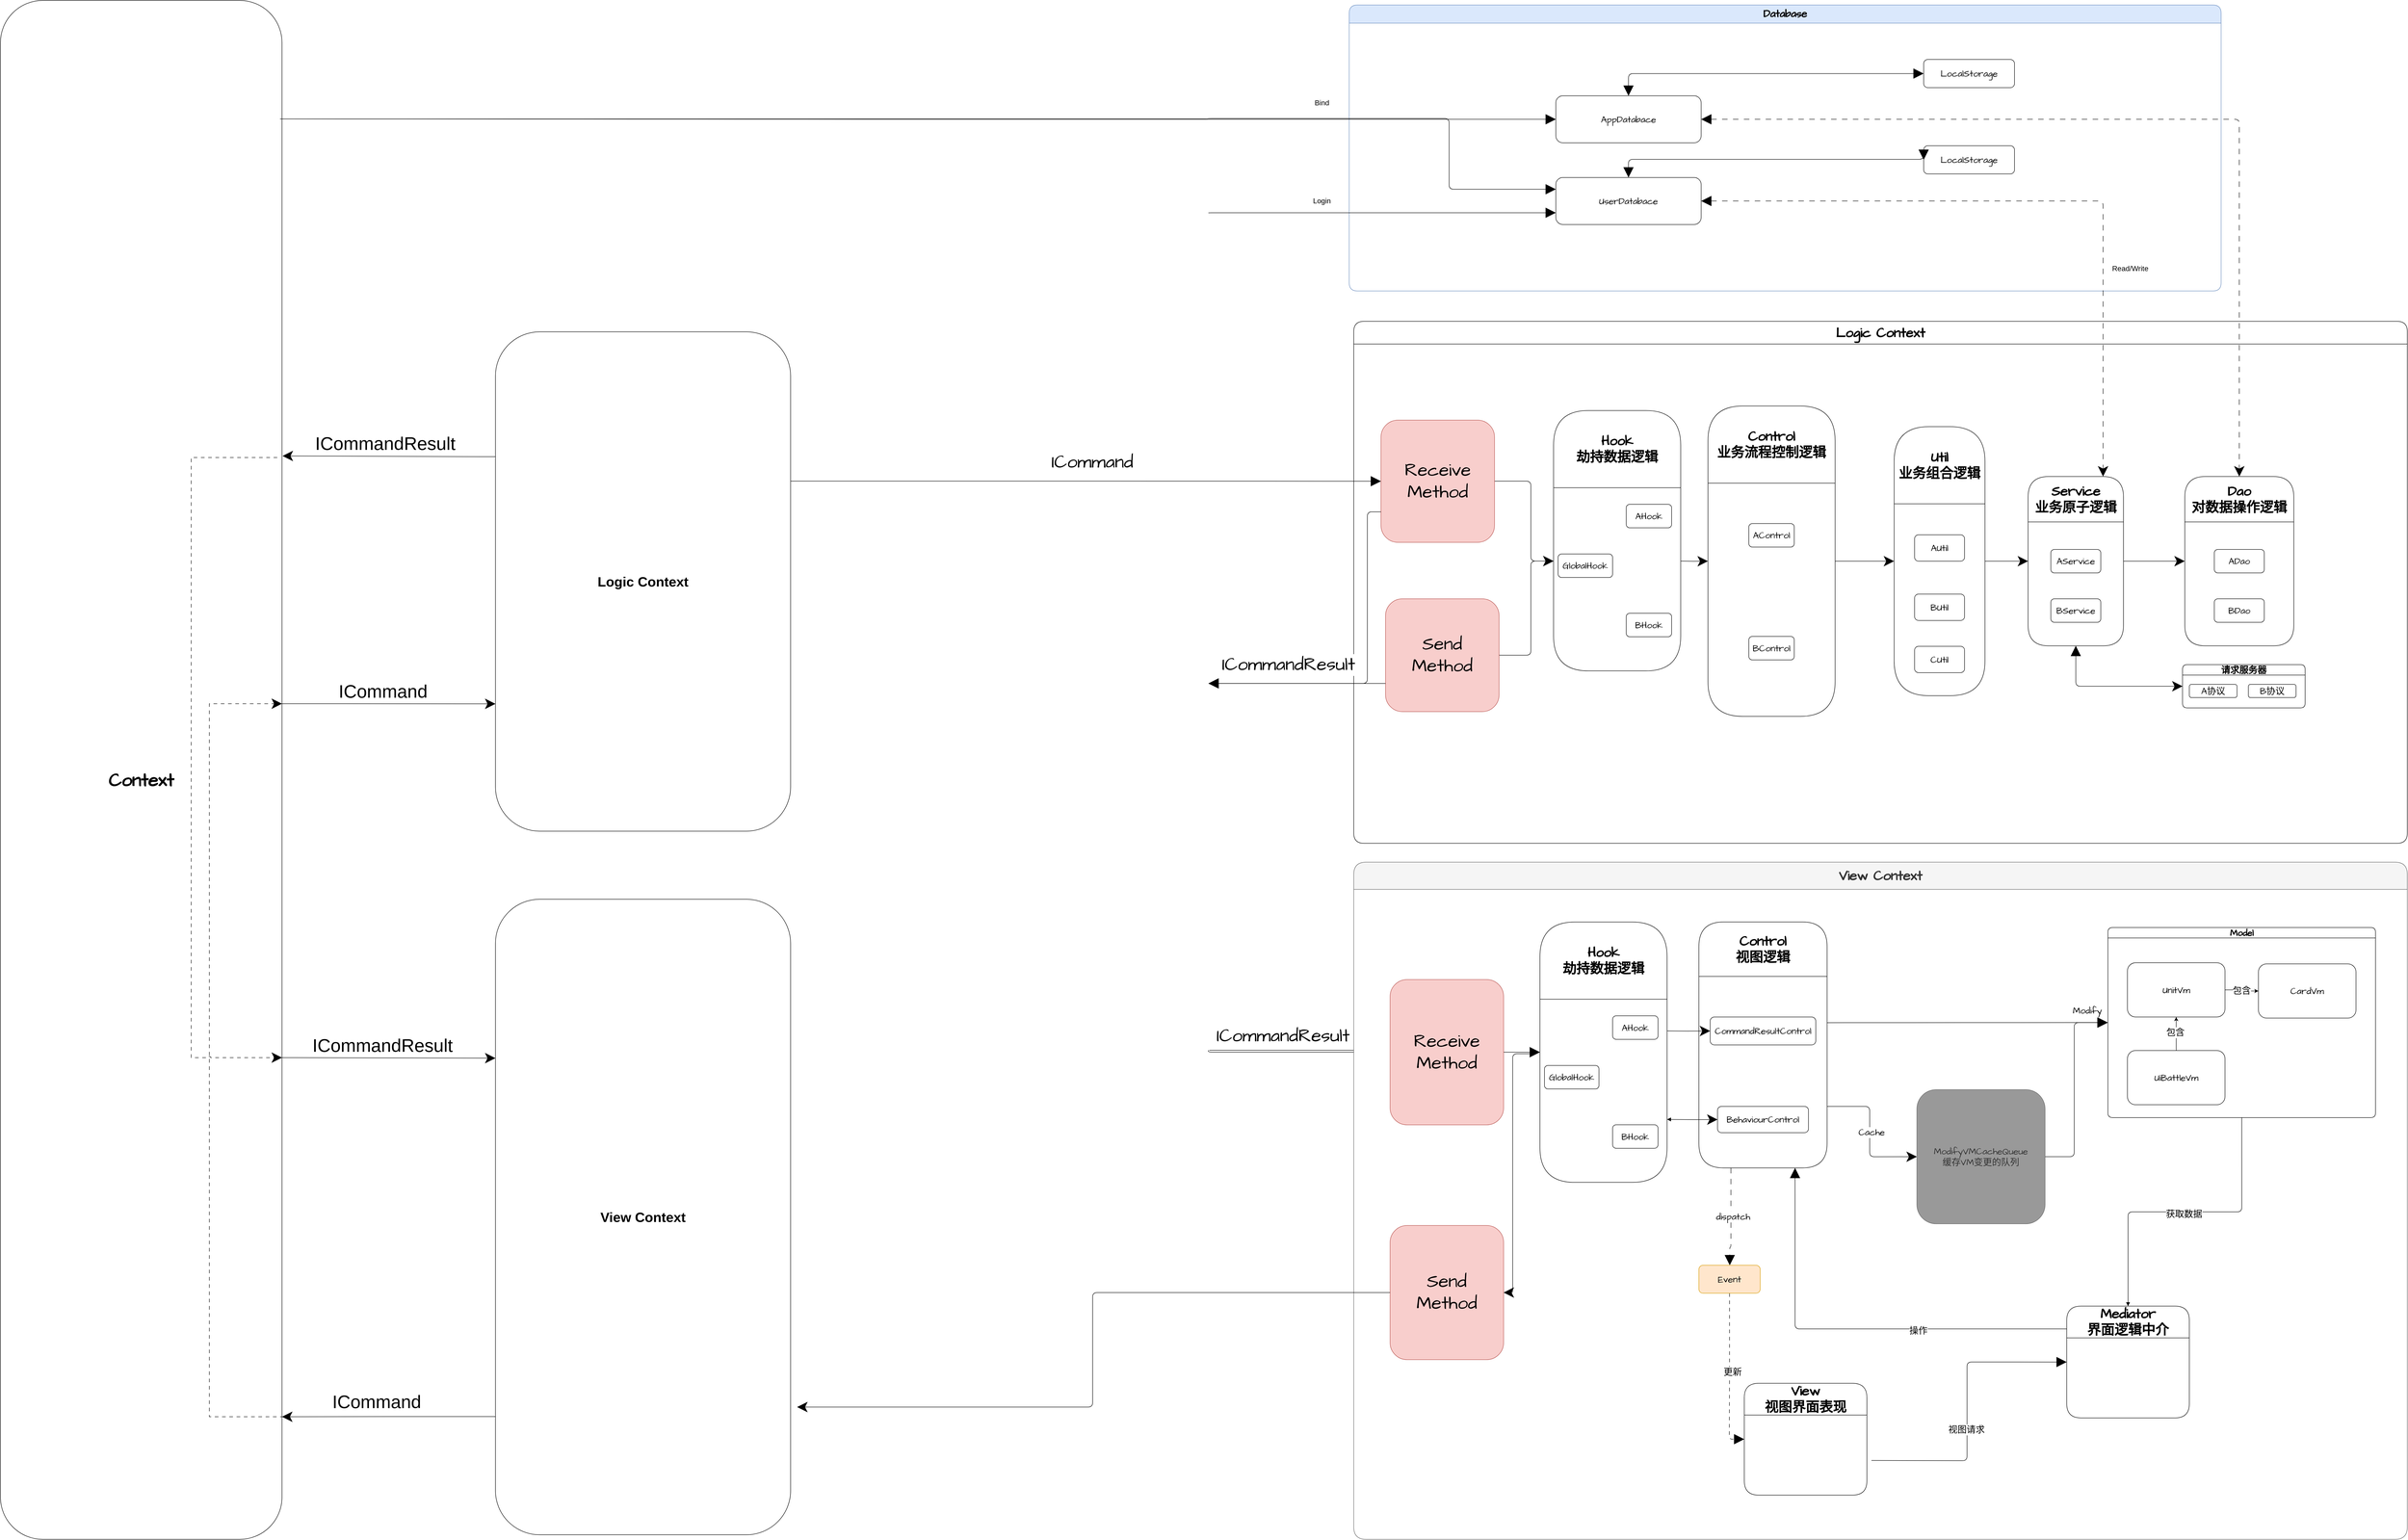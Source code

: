 <mxfile version="22.1.5" type="github">
  <diagram name="第 1 页" id="t4eYqC5lE6JD332f50Ly">
    <mxGraphModel dx="13982" dy="213" grid="1" gridSize="10" guides="1" tooltips="1" connect="1" arrows="1" fold="1" page="1" pageScale="1" pageWidth="827" pageHeight="1169" math="0" shadow="0">
      <root>
        <mxCell id="0" />
        <mxCell id="1" parent="0" />
        <mxCell id="c1-D3wokIuNLte7xP1NV-1" value="&lt;span style=&quot;background-color: rgb(255, 255, 255);&quot;&gt;&lt;font style=&quot;font-size: 30px;&quot;&gt;Logic Context&lt;/font&gt;&lt;/span&gt;" style="swimlane;whiteSpace=wrap;html=1;hachureGap=4;fontFamily=Architects Daughter;fontSource=https%3A%2F%2Ffonts.googleapis.com%2Fcss%3Ffamily%3DArchitects%2BDaughter;fontSize=20;startSize=50;swimlaneFillColor=#FFFFFF;rounded=1;" vertex="1" parent="1">
          <mxGeometry x="-1050" y="5146.9" width="2320" height="1149.9" as="geometry" />
        </mxCell>
        <mxCell id="c1-D3wokIuNLte7xP1NV-2" value="请求服务器" style="swimlane;whiteSpace=wrap;html=1;hachureGap=4;fontFamily=Architects Daughter;fontSource=https%3A%2F%2Ffonts.googleapis.com%2Fcss%3Ffamily%3DArchitects%2BDaughter;fontSize=20;rounded=1;" vertex="1" parent="c1-D3wokIuNLte7xP1NV-1">
          <mxGeometry x="1825" y="756.244" width="270" height="95.307" as="geometry" />
        </mxCell>
        <mxCell id="c1-D3wokIuNLte7xP1NV-3" value="A协议" style="rounded=1;whiteSpace=wrap;html=1;hachureGap=4;fontFamily=Architects Daughter;fontSource=https%3A%2F%2Ffonts.googleapis.com%2Fcss%3Ffamily%3DArchitects%2BDaughter;fontSize=20;" vertex="1" parent="c1-D3wokIuNLte7xP1NV-2">
          <mxGeometry x="15" y="43.51" width="105" height="29.007" as="geometry" />
        </mxCell>
        <mxCell id="c1-D3wokIuNLte7xP1NV-4" value="B协议" style="rounded=1;whiteSpace=wrap;html=1;hachureGap=4;fontFamily=Architects Daughter;fontSource=https%3A%2F%2Ffonts.googleapis.com%2Fcss%3Ffamily%3DArchitects%2BDaughter;fontSize=20;" vertex="1" parent="c1-D3wokIuNLte7xP1NV-2">
          <mxGeometry x="145" y="43.51" width="105" height="29.007" as="geometry" />
        </mxCell>
        <mxCell id="c1-D3wokIuNLte7xP1NV-5" style="edgeStyle=orthogonalEdgeStyle;rounded=1;hachureGap=4;orthogonalLoop=1;jettySize=auto;html=1;entryX=0;entryY=0.5;entryDx=0;entryDy=0;fontFamily=Architects Daughter;fontSource=https%3A%2F%2Ffonts.googleapis.com%2Fcss%3Ffamily%3DArchitects%2BDaughter;fontSize=16;endSize=20;" edge="1" parent="c1-D3wokIuNLte7xP1NV-1" source="c1-D3wokIuNLte7xP1NV-6" target="c1-D3wokIuNLte7xP1NV-15">
          <mxGeometry relative="1" as="geometry" />
        </mxCell>
        <mxCell id="c1-D3wokIuNLte7xP1NV-6" value="&lt;font style=&quot;font-size: 30px;&quot;&gt;Control&lt;br&gt;业务流程控制逻辑&lt;br&gt;&lt;/font&gt;" style="swimlane;whiteSpace=wrap;html=1;hachureGap=4;fontFamily=Architects Daughter;fontSource=https%3A%2F%2Ffonts.googleapis.com%2Fcss%3Ffamily%3DArchitects%2BDaughter;fontSize=20;startSize=170;rounded=1;" vertex="1" parent="c1-D3wokIuNLte7xP1NV-1">
          <mxGeometry x="780" y="186.471" width="280" height="683.725" as="geometry">
            <mxRectangle x="480" y="180" width="280" height="170" as="alternateBounds" />
          </mxGeometry>
        </mxCell>
        <mxCell id="c1-D3wokIuNLte7xP1NV-7" value="AControl" style="html=1;whiteSpace=wrap;hachureGap=4;fontFamily=Architects Daughter;fontSource=https%3A%2F%2Ffonts.googleapis.com%2Fcss%3Ffamily%3DArchitects%2BDaughter;fontSize=20;container=0;rounded=1;" vertex="1" parent="c1-D3wokIuNLte7xP1NV-6">
          <mxGeometry x="90" y="258.987" width="100" height="51.797" as="geometry" />
        </mxCell>
        <mxCell id="c1-D3wokIuNLte7xP1NV-8" value="BControl" style="html=1;whiteSpace=wrap;hachureGap=4;fontFamily=Architects Daughter;fontSource=https%3A%2F%2Ffonts.googleapis.com%2Fcss%3Ffamily%3DArchitects%2BDaughter;fontSize=20;container=0;rounded=1;" vertex="1" parent="c1-D3wokIuNLte7xP1NV-6">
          <mxGeometry x="90" y="507.614" width="100" height="51.797" as="geometry" />
        </mxCell>
        <mxCell id="c1-D3wokIuNLte7xP1NV-9" style="edgeStyle=orthogonalEdgeStyle;rounded=1;hachureGap=4;orthogonalLoop=1;jettySize=auto;html=1;fontFamily=Architects Daughter;fontSource=https%3A%2F%2Ffonts.googleapis.com%2Fcss%3Ffamily%3DArchitects%2BDaughter;fontSize=16;endSize=20;" edge="1" parent="c1-D3wokIuNLte7xP1NV-1" source="c1-D3wokIuNLte7xP1NV-10">
          <mxGeometry relative="1" as="geometry">
            <Array as="points">
              <mxPoint x="390" y="735.523" />
              <mxPoint x="390" y="528.333" />
            </Array>
            <mxPoint x="440" y="528.1" as="targetPoint" />
          </mxGeometry>
        </mxCell>
        <mxCell id="c1-D3wokIuNLte7xP1NV-10" value="&lt;font style=&quot;font-size: 40px;&quot;&gt;Send &lt;br&gt;Method&lt;/font&gt;" style="rounded=1;whiteSpace=wrap;html=1;hachureGap=4;fontFamily=Architects Daughter;fontSource=https%3A%2F%2Ffonts.googleapis.com%2Fcss%3Ffamily%3DArchitects%2BDaughter;fontSize=20;fillColor=#f8cecc;strokeColor=#b85450;" vertex="1" parent="c1-D3wokIuNLte7xP1NV-1">
          <mxGeometry x="70" y="611.209" width="250" height="248.627" as="geometry" />
        </mxCell>
        <mxCell id="c1-D3wokIuNLte7xP1NV-11" style="edgeStyle=orthogonalEdgeStyle;rounded=1;hachureGap=4;orthogonalLoop=1;jettySize=auto;html=1;fontFamily=Architects Daughter;fontSource=https%3A%2F%2Ffonts.googleapis.com%2Fcss%3Ffamily%3DArchitects%2BDaughter;fontSize=16;endSize=20;" edge="1" parent="c1-D3wokIuNLte7xP1NV-1" source="c1-D3wokIuNLte7xP1NV-12">
          <mxGeometry relative="1" as="geometry">
            <mxPoint x="440" y="528.1" as="targetPoint" />
            <Array as="points">
              <mxPoint x="390" y="352" />
              <mxPoint x="390" y="528" />
            </Array>
          </mxGeometry>
        </mxCell>
        <mxCell id="c1-D3wokIuNLte7xP1NV-12" value="&lt;font style=&quot;font-size: 40px;&quot;&gt;Receive Method&lt;/font&gt;" style="rounded=1;whiteSpace=wrap;html=1;hachureGap=4;fontFamily=Architects Daughter;fontSource=https%3A%2F%2Ffonts.googleapis.com%2Fcss%3Ffamily%3DArchitects%2BDaughter;fontSize=20;fillColor=#f8cecc;strokeColor=#b85450;" vertex="1" parent="c1-D3wokIuNLte7xP1NV-1">
          <mxGeometry x="60" y="217.549" width="250" height="269.346" as="geometry" />
        </mxCell>
        <mxCell id="c1-D3wokIuNLte7xP1NV-13" style="edgeStyle=orthogonalEdgeStyle;rounded=1;hachureGap=4;orthogonalLoop=1;jettySize=auto;html=1;fontFamily=Architects Daughter;fontSource=https%3A%2F%2Ffonts.googleapis.com%2Fcss%3Ffamily%3DArchitects%2BDaughter;fontSize=16;exitX=0.5;exitY=1;exitDx=0;exitDy=0;entryX=0;entryY=0.5;entryDx=0;entryDy=0;endSize=20;startArrow=block;startFill=1;startSize=20;" edge="1" parent="c1-D3wokIuNLte7xP1NV-1" target="c1-D3wokIuNLte7xP1NV-2">
          <mxGeometry relative="1" as="geometry">
            <mxPoint x="1590" y="714.806" as="sourcePoint" />
            <mxPoint x="1830" y="818.401" as="targetPoint" />
            <Array as="points">
              <mxPoint x="1590" y="803.898" />
            </Array>
          </mxGeometry>
        </mxCell>
        <mxCell id="c1-D3wokIuNLte7xP1NV-14" value="" style="group;rounded=1;" vertex="1" connectable="0" parent="c1-D3wokIuNLte7xP1NV-1">
          <mxGeometry x="1190" y="394.706" width="200" height="429.918" as="geometry" />
        </mxCell>
        <mxCell id="c1-D3wokIuNLte7xP1NV-15" value="&lt;font style=&quot;font-size: 30px;&quot;&gt;Util&lt;br&gt;业务组合逻辑&lt;/font&gt;" style="swimlane;whiteSpace=wrap;html=1;hachureGap=4;fontFamily=Architects Daughter;fontSource=https%3A%2F%2Ffonts.googleapis.com%2Fcss%3Ffamily%3DArchitects%2BDaughter;fontSize=20;startSize=170;rounded=1;" vertex="1" parent="c1-D3wokIuNLte7xP1NV-14">
          <mxGeometry y="-162.672" width="200" height="592.59" as="geometry" />
        </mxCell>
        <mxCell id="c1-D3wokIuNLte7xP1NV-16" value="AUtil" style="html=1;whiteSpace=wrap;hachureGap=4;fontFamily=Architects Daughter;fontSource=https%3A%2F%2Ffonts.googleapis.com%2Fcss%3Ffamily%3DArchitects%2BDaughter;fontSize=20;rounded=1;" vertex="1" parent="c1-D3wokIuNLte7xP1NV-15">
          <mxGeometry x="45" y="238.198" width="110" height="58.097" as="geometry" />
        </mxCell>
        <mxCell id="c1-D3wokIuNLte7xP1NV-17" value="BUtil" style="html=1;whiteSpace=wrap;hachureGap=4;fontFamily=Architects Daughter;fontSource=https%3A%2F%2Ffonts.googleapis.com%2Fcss%3Ffamily%3DArchitects%2BDaughter;fontSize=20;rounded=1;" vertex="1" parent="c1-D3wokIuNLte7xP1NV-15">
          <mxGeometry x="45" y="368.825" width="110" height="58.097" as="geometry" />
        </mxCell>
        <mxCell id="c1-D3wokIuNLte7xP1NV-18" value="CUtil" style="html=1;whiteSpace=wrap;hachureGap=4;fontFamily=Architects Daughter;fontSource=https%3A%2F%2Ffonts.googleapis.com%2Fcss%3Ffamily%3DArchitects%2BDaughter;fontSize=20;rounded=1;" vertex="1" parent="c1-D3wokIuNLte7xP1NV-15">
          <mxGeometry x="45" y="483.811" width="110" height="58.097" as="geometry" />
        </mxCell>
        <mxCell id="c1-D3wokIuNLte7xP1NV-19" style="edgeStyle=orthogonalEdgeStyle;rounded=1;hachureGap=4;orthogonalLoop=1;jettySize=auto;html=1;exitX=1;exitY=0.5;exitDx=0;exitDy=0;entryX=0;entryY=0.5;entryDx=0;entryDy=0;fontFamily=Architects Daughter;fontSource=https%3A%2F%2Ffonts.googleapis.com%2Fcss%3Ffamily%3DArchitects%2BDaughter;fontSize=16;endSize=20;" edge="1" parent="c1-D3wokIuNLte7xP1NV-1" source="c1-D3wokIuNLte7xP1NV-15" target="c1-D3wokIuNLte7xP1NV-29">
          <mxGeometry relative="1" as="geometry">
            <Array as="points">
              <mxPoint x="1430" y="528.333" />
              <mxPoint x="1430" y="528.333" />
            </Array>
          </mxGeometry>
        </mxCell>
        <mxCell id="c1-D3wokIuNLte7xP1NV-20" style="edgeStyle=orthogonalEdgeStyle;rounded=1;hachureGap=4;orthogonalLoop=1;jettySize=auto;html=1;exitX=1;exitY=0.5;exitDx=0;exitDy=0;entryX=0;entryY=0.5;entryDx=0;entryDy=0;fontFamily=Architects Daughter;fontSource=https%3A%2F%2Ffonts.googleapis.com%2Fcss%3Ffamily%3DArchitects%2BDaughter;fontSize=16;endSize=20;" edge="1" parent="c1-D3wokIuNLte7xP1NV-1" source="c1-D3wokIuNLte7xP1NV-29" target="c1-D3wokIuNLte7xP1NV-23">
          <mxGeometry relative="1" as="geometry" />
        </mxCell>
        <mxCell id="c1-D3wokIuNLte7xP1NV-21" value="" style="group;rounded=1;" vertex="1" connectable="0" parent="c1-D3wokIuNLte7xP1NV-1">
          <mxGeometry x="1830" y="455.817" width="240" height="258.987" as="geometry" />
        </mxCell>
        <mxCell id="c1-D3wokIuNLte7xP1NV-22" value="" style="group;rounded=1;" vertex="1" connectable="0" parent="c1-D3wokIuNLte7xP1NV-21">
          <mxGeometry width="240" height="258.987" as="geometry" />
        </mxCell>
        <mxCell id="c1-D3wokIuNLte7xP1NV-23" value="&lt;font style=&quot;font-size: 30px;&quot;&gt;Dao&lt;br&gt;对数据操作逻辑&lt;/font&gt;" style="swimlane;whiteSpace=wrap;html=1;hachureGap=4;fontFamily=Architects Daughter;fontSource=https%3A%2F%2Ffonts.googleapis.com%2Fcss%3Ffamily%3DArchitects%2BDaughter;fontSize=20;startSize=100;rounded=1;" vertex="1" parent="c1-D3wokIuNLte7xP1NV-22">
          <mxGeometry y="-113.954" width="240" height="372.941" as="geometry" />
        </mxCell>
        <mxCell id="c1-D3wokIuNLte7xP1NV-24" value="BDao" style="html=1;whiteSpace=wrap;hachureGap=4;fontFamily=Architects Daughter;fontSource=https%3A%2F%2Ffonts.googleapis.com%2Fcss%3Ffamily%3DArchitects%2BDaughter;fontSize=20;rounded=1;" vertex="1" parent="c1-D3wokIuNLte7xP1NV-23">
          <mxGeometry x="65" y="269.346" width="110" height="51.797" as="geometry" />
        </mxCell>
        <mxCell id="c1-D3wokIuNLte7xP1NV-25" value="" style="group;rounded=1;" vertex="1" connectable="0" parent="c1-D3wokIuNLte7xP1NV-1">
          <mxGeometry x="1485" y="455.817" width="210" height="258.987" as="geometry" />
        </mxCell>
        <mxCell id="c1-D3wokIuNLte7xP1NV-26" value="BService" style="html=1;whiteSpace=wrap;hachureGap=4;fontFamily=Architects Daughter;fontSource=https%3A%2F%2Ffonts.googleapis.com%2Fcss%3Ffamily%3DArchitects%2BDaughter;fontSize=20;rounded=1;" vertex="1" parent="c1-D3wokIuNLte7xP1NV-25">
          <mxGeometry x="50" y="155.392" width="110" height="51.797" as="geometry" />
        </mxCell>
        <mxCell id="c1-D3wokIuNLte7xP1NV-27" value="" style="group;rounded=1;" vertex="1" connectable="0" parent="c1-D3wokIuNLte7xP1NV-25">
          <mxGeometry width="210" height="258.987" as="geometry" />
        </mxCell>
        <mxCell id="c1-D3wokIuNLte7xP1NV-28" value="AService" style="html=1;whiteSpace=wrap;hachureGap=4;fontFamily=Architects Daughter;fontSource=https%3A%2F%2Ffonts.googleapis.com%2Fcss%3Ffamily%3DArchitects%2BDaughter;fontSize=20;rounded=1;" vertex="1" parent="c1-D3wokIuNLte7xP1NV-27">
          <mxGeometry x="50" y="46.618" width="110" height="51.797" as="geometry" />
        </mxCell>
        <mxCell id="c1-D3wokIuNLte7xP1NV-29" value="&lt;font style=&quot;font-size: 30px;&quot;&gt;Service&lt;br&gt;业务原子逻辑&lt;/font&gt;" style="swimlane;whiteSpace=wrap;html=1;hachureGap=4;fontFamily=Architects Daughter;fontSource=https%3A%2F%2Ffonts.googleapis.com%2Fcss%3Ffamily%3DArchitects%2BDaughter;fontSize=20;startSize=100;rounded=1;" vertex="1" parent="c1-D3wokIuNLte7xP1NV-27">
          <mxGeometry y="-113.954" width="210" height="372.941" as="geometry" />
        </mxCell>
        <mxCell id="c1-D3wokIuNLte7xP1NV-30" value="ADao" style="html=1;whiteSpace=wrap;hachureGap=4;fontFamily=Architects Daughter;fontSource=https%3A%2F%2Ffonts.googleapis.com%2Fcss%3Ffamily%3DArchitects%2BDaughter;fontSize=20;rounded=1;" vertex="1" parent="c1-D3wokIuNLte7xP1NV-1">
          <mxGeometry x="1895" y="502.435" width="110" height="51.797" as="geometry" />
        </mxCell>
        <mxCell id="c1-D3wokIuNLte7xP1NV-31" value="&lt;font style=&quot;font-size: 30px;&quot;&gt;Hook&lt;br&gt;劫持数据逻辑&lt;br&gt;&lt;/font&gt;" style="swimlane;whiteSpace=wrap;html=1;hachureGap=4;fontFamily=Architects Daughter;fontSource=https%3A%2F%2Ffonts.googleapis.com%2Fcss%3Ffamily%3DArchitects%2BDaughter;fontSize=20;startSize=170;rounded=1;" vertex="1" parent="c1-D3wokIuNLte7xP1NV-1">
          <mxGeometry x="440" y="196.47" width="280" height="573.53" as="geometry">
            <mxRectangle x="480" y="180" width="280" height="170" as="alternateBounds" />
          </mxGeometry>
        </mxCell>
        <mxCell id="c1-D3wokIuNLte7xP1NV-32" value="GlobalHook" style="html=1;whiteSpace=wrap;hachureGap=4;fontFamily=Architects Daughter;fontSource=https%3A%2F%2Ffonts.googleapis.com%2Fcss%3Ffamily%3DArchitects%2BDaughter;fontSize=20;container=0;rounded=1;" vertex="1" parent="c1-D3wokIuNLte7xP1NV-31">
          <mxGeometry x="10" y="315.96" width="120" height="51.8" as="geometry" />
        </mxCell>
        <mxCell id="c1-D3wokIuNLte7xP1NV-33" value="AHook" style="html=1;whiteSpace=wrap;hachureGap=4;fontFamily=Architects Daughter;fontSource=https%3A%2F%2Ffonts.googleapis.com%2Fcss%3Ffamily%3DArchitects%2BDaughter;fontSize=20;container=0;rounded=1;" vertex="1" parent="c1-D3wokIuNLte7xP1NV-31">
          <mxGeometry x="160" y="206.634" width="100" height="51.797" as="geometry" />
        </mxCell>
        <mxCell id="c1-D3wokIuNLte7xP1NV-34" value="BHook" style="html=1;whiteSpace=wrap;hachureGap=4;fontFamily=Architects Daughter;fontSource=https%3A%2F%2Ffonts.googleapis.com%2Fcss%3Ffamily%3DArchitects%2BDaughter;fontSize=20;container=0;rounded=1;" vertex="1" parent="c1-D3wokIuNLte7xP1NV-31">
          <mxGeometry x="160" y="446.634" width="100" height="51.797" as="geometry" />
        </mxCell>
        <mxCell id="c1-D3wokIuNLte7xP1NV-35" style="edgeStyle=orthogonalEdgeStyle;rounded=1;hachureGap=4;orthogonalLoop=1;jettySize=auto;html=1;entryX=0;entryY=0.5;entryDx=0;entryDy=0;fontFamily=Architects Daughter;fontSource=https%3A%2F%2Ffonts.googleapis.com%2Fcss%3Ffamily%3DArchitects%2BDaughter;fontSize=16;endSize=20;" edge="1" parent="c1-D3wokIuNLte7xP1NV-1" target="c1-D3wokIuNLte7xP1NV-6">
          <mxGeometry relative="1" as="geometry">
            <mxPoint x="720" y="528.1" as="sourcePoint" />
            <mxPoint x="1200.0" y="538.33" as="targetPoint" />
          </mxGeometry>
        </mxCell>
        <mxCell id="c1-D3wokIuNLte7xP1NV-36" value="Database" style="swimlane;whiteSpace=wrap;html=1;hachureGap=4;fontFamily=Architects Daughter;fontSource=https%3A%2F%2Ffonts.googleapis.com%2Fcss%3Ffamily%3DArchitects%2BDaughter;fontSize=23;startSize=40;fillColor=#dae8fc;strokeColor=#6c8ebf;rounded=1;" vertex="1" parent="1">
          <mxGeometry x="-1060" y="4450" width="1920" height="630" as="geometry" />
        </mxCell>
        <mxCell id="c1-D3wokIuNLte7xP1NV-37" value="LocalStorage" style="rounded=1;whiteSpace=wrap;html=1;hachureGap=4;fontFamily=Architects Daughter;fontSource=https%3A%2F%2Ffonts.googleapis.com%2Fcss%3Ffamily%3DArchitects%2BDaughter;fontSize=20;" vertex="1" parent="c1-D3wokIuNLte7xP1NV-36">
          <mxGeometry x="1265" y="120.003" width="200" height="62.157" as="geometry" />
        </mxCell>
        <mxCell id="c1-D3wokIuNLte7xP1NV-38" value="AppDatabace" style="rounded=1;whiteSpace=wrap;html=1;hachureGap=4;fontFamily=Architects Daughter;fontSource=https%3A%2F%2Ffonts.googleapis.com%2Fcss%3Ffamily%3DArchitects%2BDaughter;fontSize=20;" vertex="1" parent="c1-D3wokIuNLte7xP1NV-36">
          <mxGeometry x="455" y="200.004" width="320" height="103.595" as="geometry" />
        </mxCell>
        <mxCell id="c1-D3wokIuNLte7xP1NV-39" style="edgeStyle=orthogonalEdgeStyle;rounded=1;hachureGap=4;orthogonalLoop=1;jettySize=auto;html=1;entryX=0.5;entryY=0;entryDx=0;entryDy=0;fontFamily=Architects Daughter;fontSource=https%3A%2F%2Ffonts.googleapis.com%2Fcss%3Ffamily%3DArchitects%2BDaughter;fontSize=16;exitX=0;exitY=0.5;exitDx=0;exitDy=0;endArrow=block;endFill=1;targetPerimeterSpacing=0;endSize=20;startSize=20;startArrow=block;startFill=1;" edge="1" parent="c1-D3wokIuNLte7xP1NV-36" source="c1-D3wokIuNLte7xP1NV-37" target="c1-D3wokIuNLte7xP1NV-38">
          <mxGeometry relative="1" as="geometry">
            <mxPoint x="2025" y="-169.558" as="targetPoint" />
            <Array as="points" />
          </mxGeometry>
        </mxCell>
        <mxCell id="c1-D3wokIuNLte7xP1NV-40" value="LocalStorage" style="rounded=1;whiteSpace=wrap;html=1;hachureGap=4;fontFamily=Architects Daughter;fontSource=https%3A%2F%2Ffonts.googleapis.com%2Fcss%3Ffamily%3DArchitects%2BDaughter;fontSize=20;" vertex="1" parent="c1-D3wokIuNLte7xP1NV-36">
          <mxGeometry x="1265" y="310.005" width="200" height="62.157" as="geometry" />
        </mxCell>
        <mxCell id="c1-D3wokIuNLte7xP1NV-41" value="UserDatabace" style="rounded=1;whiteSpace=wrap;html=1;hachureGap=4;fontFamily=Architects Daughter;fontSource=https%3A%2F%2Ffonts.googleapis.com%2Fcss%3Ffamily%3DArchitects%2BDaughter;fontSize=20;" vertex="1" parent="c1-D3wokIuNLte7xP1NV-36">
          <mxGeometry x="455" y="379.996" width="320" height="103.595" as="geometry" />
        </mxCell>
        <mxCell id="c1-D3wokIuNLte7xP1NV-42" style="edgeStyle=orthogonalEdgeStyle;rounded=1;hachureGap=4;orthogonalLoop=1;jettySize=auto;html=1;fontFamily=Architects Daughter;fontSource=https%3A%2F%2Ffonts.googleapis.com%2Fcss%3Ffamily%3DArchitects%2BDaughter;fontSize=16;exitX=0;exitY=0.5;exitDx=0;exitDy=0;endArrow=block;endFill=1;targetPerimeterSpacing=0;endSize=20;startSize=20;startArrow=block;startFill=1;" edge="1" parent="c1-D3wokIuNLte7xP1NV-36" source="c1-D3wokIuNLte7xP1NV-40" target="c1-D3wokIuNLte7xP1NV-41">
          <mxGeometry relative="1" as="geometry">
            <mxPoint x="3635" y="-4955.637" as="targetPoint" />
            <Array as="points">
              <mxPoint x="615" y="340" />
            </Array>
          </mxGeometry>
        </mxCell>
        <mxCell id="c1-D3wokIuNLte7xP1NV-43" value="&lt;font style=&quot;font-size: 16px;&quot;&gt;Read/Write&lt;/font&gt;" style="text;html=1;strokeColor=none;fillColor=none;align=center;verticalAlign=middle;whiteSpace=wrap;rounded=1;" vertex="1" parent="c1-D3wokIuNLte7xP1NV-36">
          <mxGeometry x="1670" y="560" width="100" height="40" as="geometry" />
        </mxCell>
        <mxCell id="c1-D3wokIuNLte7xP1NV-44" style="edgeStyle=orthogonalEdgeStyle;rounded=1;hachureGap=4;orthogonalLoop=1;jettySize=auto;html=1;entryX=0.5;entryY=0;entryDx=0;entryDy=0;fontFamily=Architects Daughter;fontSource=https%3A%2F%2Ffonts.googleapis.com%2Fcss%3Ffamily%3DArchitects%2BDaughter;fontSize=16;startArrow=block;startFill=1;dashed=1;dashPattern=12 12;endSize=20;startSize=20;" edge="1" parent="1" source="c1-D3wokIuNLte7xP1NV-38" target="c1-D3wokIuNLte7xP1NV-23">
          <mxGeometry relative="1" as="geometry" />
        </mxCell>
        <mxCell id="c1-D3wokIuNLte7xP1NV-45" style="edgeStyle=orthogonalEdgeStyle;rounded=1;hachureGap=4;orthogonalLoop=1;jettySize=auto;html=1;fontFamily=Architects Daughter;fontSource=https%3A%2F%2Ffonts.googleapis.com%2Fcss%3Ffamily%3DArchitects%2BDaughter;fontSize=16;endSize=20;exitX=0;exitY=0.814;exitDx=0;exitDy=0;exitPerimeter=0;" edge="1" parent="1" source="c1-D3wokIuNLte7xP1NV-106">
          <mxGeometry relative="1" as="geometry">
            <mxPoint x="-1060" y="6990.51" as="sourcePoint" />
            <mxPoint x="-3410" y="7560" as="targetPoint" />
          </mxGeometry>
        </mxCell>
        <mxCell id="c1-D3wokIuNLte7xP1NV-46" value="&lt;font style=&quot;font-size: 40px;&quot;&gt;ICommand&lt;/font&gt;" style="edgeLabel;html=1;align=center;verticalAlign=middle;resizable=0;points=[];fontSize=11;fontFamily=Helvetica;rounded=1;" vertex="1" connectable="0" parent="c1-D3wokIuNLte7xP1NV-45">
          <mxGeometry x="0.229" y="4" relative="1" as="geometry">
            <mxPoint x="26" y="-39" as="offset" />
          </mxGeometry>
        </mxCell>
        <mxCell id="c1-D3wokIuNLte7xP1NV-47" style="edgeStyle=orthogonalEdgeStyle;rounded=1;hachureGap=4;orthogonalLoop=1;jettySize=auto;html=1;entryX=0;entryY=0.5;entryDx=0;entryDy=0;fontFamily=Architects Daughter;fontSource=https%3A%2F%2Ffonts.googleapis.com%2Fcss%3Ffamily%3DArchitects%2BDaughter;fontSize=16;exitX=1;exitY=0.299;exitDx=0;exitDy=0;exitPerimeter=0;endArrow=block;endFill=1;endSize=20;" edge="1" parent="1" source="c1-D3wokIuNLte7xP1NV-105" target="c1-D3wokIuNLte7xP1NV-12">
          <mxGeometry relative="1" as="geometry">
            <Array as="points" />
          </mxGeometry>
        </mxCell>
        <mxCell id="c1-D3wokIuNLte7xP1NV-48" value="&lt;font style=&quot;font-size: 40px;&quot;&gt;ICommand&lt;/font&gt;" style="edgeLabel;html=1;align=center;verticalAlign=middle;resizable=0;points=[];fontSize=20;fontFamily=Architects Daughter;rounded=1;" vertex="1" connectable="0" parent="c1-D3wokIuNLte7xP1NV-47">
          <mxGeometry x="0.086" relative="1" as="geometry">
            <mxPoint x="-42" y="-42" as="offset" />
          </mxGeometry>
        </mxCell>
        <mxCell id="c1-D3wokIuNLte7xP1NV-49" style="edgeStyle=orthogonalEdgeStyle;rounded=1;hachureGap=4;orthogonalLoop=1;jettySize=auto;html=1;entryX=0;entryY=0.5;entryDx=0;entryDy=0;fontFamily=Architects Daughter;fontSource=https%3A%2F%2Ffonts.googleapis.com%2Fcss%3Ffamily%3DArchitects%2BDaughter;fontSize=16;endSize=20;" edge="1" parent="1" target="c1-D3wokIuNLte7xP1NV-90">
          <mxGeometry relative="1" as="geometry">
            <mxPoint x="-1370" y="6752.614" as="sourcePoint" />
            <mxPoint x="-1050" y="6568.734" as="targetPoint" />
            <Array as="points">
              <mxPoint x="-1370" y="6756.758" />
            </Array>
          </mxGeometry>
        </mxCell>
        <mxCell id="c1-D3wokIuNLte7xP1NV-50" value="ICommandResult" style="edgeLabel;html=1;align=center;verticalAlign=middle;resizable=0;points=[];fontSize=40;fontFamily=Architects Daughter;rounded=1;" vertex="1" connectable="0" parent="c1-D3wokIuNLte7xP1NV-49">
          <mxGeometry x="0.076" y="-3" relative="1" as="geometry">
            <mxPoint x="-49" y="-39" as="offset" />
          </mxGeometry>
        </mxCell>
        <mxCell id="c1-D3wokIuNLte7xP1NV-109" style="edgeStyle=entityRelationEdgeStyle;rounded=0;orthogonalLoop=1;jettySize=auto;html=1;entryX=0;entryY=0.25;entryDx=0;entryDy=0;exitX=0.996;exitY=0.687;exitDx=0;exitDy=0;exitPerimeter=0;endSize=20;" edge="1" parent="1" source="c1-D3wokIuNLte7xP1NV-51" target="c1-D3wokIuNLte7xP1NV-106">
          <mxGeometry relative="1" as="geometry" />
        </mxCell>
        <mxCell id="c1-D3wokIuNLte7xP1NV-110" value="&lt;font style=&quot;font-size: 40px;&quot;&gt;ICommandResult&lt;/font&gt;" style="edgeLabel;html=1;align=center;verticalAlign=middle;resizable=0;points=[];" vertex="1" connectable="0" parent="c1-D3wokIuNLte7xP1NV-109">
          <mxGeometry x="-0.009" relative="1" as="geometry">
            <mxPoint x="-11" y="-29" as="offset" />
          </mxGeometry>
        </mxCell>
        <mxCell id="c1-D3wokIuNLte7xP1NV-51" value="&lt;b style=&quot;font-size: 40px;&quot;&gt;&lt;br&gt;Context&lt;/b&gt;" style="rounded=1;whiteSpace=wrap;html=1;hachureGap=4;fontFamily=Architects Daughter;fontSource=https%3A%2F%2Ffonts.googleapis.com%2Fcss%3Ffamily%3DArchitects%2BDaughter;fontSize=20;" vertex="1" parent="1">
          <mxGeometry x="-4030" y="4440" width="620" height="3390" as="geometry" />
        </mxCell>
        <mxCell id="c1-D3wokIuNLte7xP1NV-52" style="edgeStyle=orthogonalEdgeStyle;rounded=1;hachureGap=4;orthogonalLoop=1;jettySize=auto;html=1;fontFamily=Architects Daughter;fontSource=https%3A%2F%2Ffonts.googleapis.com%2Fcss%3Ffamily%3DArchitects%2BDaughter;fontSize=16;exitX=0;exitY=0.75;exitDx=0;exitDy=0;endArrow=block;endFill=1;endSize=20;" edge="1" parent="1" source="c1-D3wokIuNLte7xP1NV-10">
          <mxGeometry relative="1" as="geometry">
            <mxPoint x="-1354" y="5510.513" as="sourcePoint" />
            <mxPoint x="-1370" y="5944.575" as="targetPoint" />
          </mxGeometry>
        </mxCell>
        <mxCell id="c1-D3wokIuNLte7xP1NV-53" value="&lt;font style=&quot;font-size: 40px;&quot;&gt;ICommandResult&lt;/font&gt;" style="edgeLabel;html=1;align=center;verticalAlign=middle;resizable=0;points=[];fontSize=20;fontFamily=Architects Daughter;rounded=1;" vertex="1" connectable="0" parent="c1-D3wokIuNLte7xP1NV-52">
          <mxGeometry x="0.086" relative="1" as="geometry">
            <mxPoint x="-3" y="-42" as="offset" />
          </mxGeometry>
        </mxCell>
        <mxCell id="c1-D3wokIuNLte7xP1NV-54" style="edgeStyle=orthogonalEdgeStyle;rounded=1;hachureGap=4;orthogonalLoop=1;jettySize=auto;html=1;fontFamily=Architects Daughter;fontSource=https%3A%2F%2Ffonts.googleapis.com%2Fcss%3Ffamily%3DArchitects%2BDaughter;fontSize=16;endArrow=block;endFill=1;endSize=20;exitX=0;exitY=0.75;exitDx=0;exitDy=0;" edge="1" parent="1" source="c1-D3wokIuNLte7xP1NV-12">
          <mxGeometry relative="1" as="geometry">
            <mxPoint x="-1000" y="5499.118" as="sourcePoint" />
            <mxPoint x="-1370" y="5944.575" as="targetPoint" />
            <Array as="points">
              <mxPoint x="-1020" y="5566.454" />
              <mxPoint x="-1020" y="5944.575" />
              <mxPoint x="-1366" y="5944.575" />
            </Array>
          </mxGeometry>
        </mxCell>
        <mxCell id="c1-D3wokIuNLte7xP1NV-55" style="edgeStyle=orthogonalEdgeStyle;rounded=1;hachureGap=4;orthogonalLoop=1;jettySize=auto;html=1;entryX=0;entryY=0.25;entryDx=0;entryDy=0;fontFamily=Architects Daughter;fontSource=https%3A%2F%2Ffonts.googleapis.com%2Fcss%3Ffamily%3DArchitects%2BDaughter;fontSize=16;endSize=20;" edge="1" parent="1" target="c1-D3wokIuNLte7xP1NV-91">
          <mxGeometry relative="1" as="geometry">
            <mxPoint x="-1368" y="6752.614" as="sourcePoint" />
            <mxPoint x="-960" y="6700.817" as="targetPoint" />
            <Array as="points">
              <mxPoint x="-1020" y="6752.614" />
              <mxPoint x="-1020" y="7212.575" />
            </Array>
          </mxGeometry>
        </mxCell>
        <mxCell id="c1-D3wokIuNLte7xP1NV-56" style="edgeStyle=orthogonalEdgeStyle;rounded=1;hachureGap=4;orthogonalLoop=1;jettySize=auto;html=1;entryX=0.5;entryY=0;entryDx=0;entryDy=0;fontFamily=Architects Daughter;fontSource=https%3A%2F%2Ffonts.googleapis.com%2Fcss%3Ffamily%3DArchitects%2BDaughter;fontSize=16;startArrow=block;startFill=1;dashed=1;dashPattern=12 12;endSize=20;startSize=20;exitX=1;exitY=0.5;exitDx=0;exitDy=0;" edge="1" parent="1" source="c1-D3wokIuNLte7xP1NV-41">
          <mxGeometry relative="1" as="geometry">
            <mxPoint x="290" y="4980" as="sourcePoint" />
            <mxPoint x="600" y="5488.758" as="targetPoint" />
            <Array as="points">
              <mxPoint x="600" y="4882" />
            </Array>
          </mxGeometry>
        </mxCell>
        <mxCell id="c1-D3wokIuNLte7xP1NV-57" style="edgeStyle=orthogonalEdgeStyle;rounded=1;hachureGap=4;orthogonalLoop=1;jettySize=auto;html=1;entryX=1.012;entryY=0.077;entryDx=0;entryDy=0;fontFamily=Architects Daughter;fontSource=https%3A%2F%2Ffonts.googleapis.com%2Fcss%3Ffamily%3DArchitects%2BDaughter;fontSize=16;exitX=0;exitY=0.5;exitDx=0;exitDy=0;endArrow=none;endFill=0;targetPerimeterSpacing=0;endSize=20;startSize=20;startArrow=block;startFill=1;entryPerimeter=0;" edge="1" parent="1" source="c1-D3wokIuNLte7xP1NV-38" target="c1-D3wokIuNLte7xP1NV-51">
          <mxGeometry relative="1" as="geometry">
            <mxPoint x="-1260" y="4749.004" as="targetPoint" />
            <Array as="points" />
            <mxPoint x="-610" y="4700.081" as="sourcePoint" />
          </mxGeometry>
        </mxCell>
        <mxCell id="c1-D3wokIuNLte7xP1NV-58" style="edgeStyle=orthogonalEdgeStyle;rounded=1;hachureGap=4;orthogonalLoop=1;jettySize=auto;html=1;entryX=0.993;entryY=0.077;entryDx=0;entryDy=0;fontFamily=Architects Daughter;fontSource=https%3A%2F%2Ffonts.googleapis.com%2Fcss%3Ffamily%3DArchitects%2BDaughter;fontSize=16;exitX=0;exitY=0.25;exitDx=0;exitDy=0;endArrow=none;endFill=0;targetPerimeterSpacing=0;endSize=20;startSize=20;startArrow=block;startFill=1;entryPerimeter=0;" edge="1" parent="1" source="c1-D3wokIuNLte7xP1NV-41" target="c1-D3wokIuNLte7xP1NV-51">
          <mxGeometry relative="1" as="geometry">
            <mxPoint x="-1357" y="4711.03" as="targetPoint" />
            <Array as="points">
              <mxPoint x="-840" y="4856" />
              <mxPoint x="-840" y="4700" />
              <mxPoint x="-1372" y="4700" />
            </Array>
            <mxPoint x="-595" y="4711.801" as="sourcePoint" />
          </mxGeometry>
        </mxCell>
        <mxCell id="c1-D3wokIuNLte7xP1NV-59" value="Bind" style="text;html=1;strokeColor=none;fillColor=none;align=center;verticalAlign=middle;whiteSpace=wrap;rounded=1;fontSize=16;" vertex="1" parent="1">
          <mxGeometry x="-1150" y="4650" width="60" height="30" as="geometry" />
        </mxCell>
        <mxCell id="c1-D3wokIuNLte7xP1NV-60" style="edgeStyle=orthogonalEdgeStyle;rounded=1;hachureGap=4;orthogonalLoop=1;jettySize=auto;html=1;fontFamily=Architects Daughter;fontSource=https%3A%2F%2Ffonts.googleapis.com%2Fcss%3Ffamily%3DArchitects%2BDaughter;fontSize=16;exitX=0;exitY=0.75;exitDx=0;exitDy=0;endArrow=none;endFill=0;targetPerimeterSpacing=0;endSize=20;startSize=20;startArrow=block;startFill=1;" edge="1" parent="1" source="c1-D3wokIuNLte7xP1NV-41">
          <mxGeometry relative="1" as="geometry">
            <mxPoint x="-1370" y="4908" as="targetPoint" />
            <Array as="points">
              <mxPoint x="-1368" y="4908" />
            </Array>
            <mxPoint x="-595" y="4711.801" as="sourcePoint" />
          </mxGeometry>
        </mxCell>
        <mxCell id="c1-D3wokIuNLte7xP1NV-61" value="Login" style="text;html=1;strokeColor=none;fillColor=none;align=center;verticalAlign=middle;whiteSpace=wrap;rounded=1;fontSize=16;" vertex="1" parent="1">
          <mxGeometry x="-1150" y="4866" width="60" height="30" as="geometry" />
        </mxCell>
        <mxCell id="c1-D3wokIuNLte7xP1NV-62" value="&lt;font style=&quot;font-size: 30px;&quot;&gt;View Context&lt;/font&gt;" style="swimlane;whiteSpace=wrap;html=1;hachureGap=4;fontFamily=Architects Daughter;fontSource=https%3A%2F%2Ffonts.googleapis.com%2Fcss%3Ffamily%3DArchitects%2BDaughter;fontSize=20;startSize=60;swimlaneFillColor=#FFFFFF;fillColor=#f5f5f5;fontColor=#333333;strokeColor=#666666;rounded=1;" vertex="1" parent="1">
          <mxGeometry x="-1050" y="6338.24" width="2320" height="1491.76" as="geometry" />
        </mxCell>
        <mxCell id="c1-D3wokIuNLte7xP1NV-63" style="edgeStyle=orthogonalEdgeStyle;rounded=1;hachureGap=4;orthogonalLoop=1;jettySize=auto;html=1;fontFamily=Architects Daughter;fontSource=https%3A%2F%2Ffonts.googleapis.com%2Fcss%3Ffamily%3DArchitects%2BDaughter;fontSize=16;endSize=20;endArrow=block;endFill=1;" edge="1" parent="c1-D3wokIuNLte7xP1NV-62">
          <mxGeometry relative="1" as="geometry">
            <mxPoint x="1660" y="353.409" as="targetPoint" />
            <mxPoint x="1042" y="353.702" as="sourcePoint" />
            <Array as="points">
              <mxPoint x="1042" y="353.702" />
            </Array>
          </mxGeometry>
        </mxCell>
        <mxCell id="c1-D3wokIuNLte7xP1NV-64" style="edgeStyle=orthogonalEdgeStyle;rounded=1;hachureGap=4;orthogonalLoop=1;jettySize=auto;html=1;entryX=0.5;entryY=0;entryDx=0;entryDy=0;fontFamily=Architects Daughter;fontSource=https%3A%2F%2Ffonts.googleapis.com%2Fcss%3Ffamily%3DArchitects%2BDaughter;fontSize=16;endSize=20;endArrow=block;endFill=1;exitX=0.75;exitY=1;exitDx=0;exitDy=0;startArrow=block;startFill=1;startSize=20;" edge="1" parent="c1-D3wokIuNLte7xP1NV-62" source="c1-D3wokIuNLte7xP1NV-68" target="c1-D3wokIuNLte7xP1NV-95">
          <mxGeometry relative="1" as="geometry">
            <Array as="points">
              <mxPoint x="972" y="1028.3" />
              <mxPoint x="1705" y="1028.3" />
            </Array>
          </mxGeometry>
        </mxCell>
        <mxCell id="c1-D3wokIuNLte7xP1NV-65" value="&lt;font style=&quot;font-size: 20px;&quot;&gt;操作&lt;/font&gt;" style="edgeLabel;html=1;align=center;verticalAlign=middle;resizable=0;points=[];fontSize=16;rounded=1;" vertex="1" connectable="0" parent="c1-D3wokIuNLte7xP1NV-64">
          <mxGeometry x="0.102" y="-2" relative="1" as="geometry">
            <mxPoint x="-1" as="offset" />
          </mxGeometry>
        </mxCell>
        <mxCell id="c1-D3wokIuNLte7xP1NV-66" style="edgeStyle=orthogonalEdgeStyle;rounded=1;hachureGap=4;orthogonalLoop=1;jettySize=auto;html=1;exitX=1;exitY=0.75;exitDx=0;exitDy=0;entryX=0;entryY=0.5;entryDx=0;entryDy=0;fontFamily=Architects Daughter;fontSource=https%3A%2F%2Ffonts.googleapis.com%2Fcss%3Ffamily%3DArchitects%2BDaughter;fontSize=16;endSize=20;" edge="1" parent="c1-D3wokIuNLte7xP1NV-62" source="c1-D3wokIuNLte7xP1NV-68" target="c1-D3wokIuNLte7xP1NV-85">
          <mxGeometry relative="1" as="geometry" />
        </mxCell>
        <mxCell id="c1-D3wokIuNLte7xP1NV-67" value="Cache" style="edgeLabel;html=1;align=center;verticalAlign=middle;resizable=0;points=[];fontSize=20;fontFamily=Architects Daughter;rounded=1;" vertex="1" connectable="0" parent="c1-D3wokIuNLte7xP1NV-66">
          <mxGeometry x="0.208" y="-7" relative="1" as="geometry">
            <mxPoint x="11" y="-36" as="offset" />
          </mxGeometry>
        </mxCell>
        <mxCell id="c1-D3wokIuNLte7xP1NV-68" value="&lt;font style=&quot;font-size: 30px;&quot;&gt;Control&lt;br&gt;视图逻辑&lt;/font&gt;" style="swimlane;whiteSpace=wrap;html=1;hachureGap=4;fontFamily=Architects Daughter;fontSource=https%3A%2F%2Ffonts.googleapis.com%2Fcss%3Ffamily%3DArchitects%2BDaughter;fontSize=20;startSize=120;rounded=1;" vertex="1" parent="c1-D3wokIuNLte7xP1NV-62">
          <mxGeometry x="760" y="131.755" width="282.34" height="541.82" as="geometry" />
        </mxCell>
        <mxCell id="c1-D3wokIuNLte7xP1NV-69" value="BehaviourControl" style="html=1;whiteSpace=wrap;hachureGap=4;fontFamily=Architects Daughter;fontSource=https%3A%2F%2Ffonts.googleapis.com%2Fcss%3Ffamily%3DArchitects%2BDaughter;fontSize=20;container=0;rounded=1;" vertex="1" parent="c1-D3wokIuNLte7xP1NV-68">
          <mxGeometry x="41.07" y="406.365" width="200.21" height="57.876" as="geometry" />
        </mxCell>
        <mxCell id="c1-D3wokIuNLte7xP1NV-70" value="CommandResultControl" style="html=1;whiteSpace=wrap;hachureGap=4;fontFamily=Architects Daughter;fontSource=https%3A%2F%2Ffonts.googleapis.com%2Fcss%3Ffamily%3DArchitects%2BDaughter;fontSize=20;container=0;rounded=1;" vertex="1" parent="c1-D3wokIuNLte7xP1NV-68">
          <mxGeometry x="24.89" y="209.34" width="232.55" height="61.57" as="geometry" />
        </mxCell>
        <mxCell id="c1-D3wokIuNLte7xP1NV-71" style="edgeStyle=orthogonalEdgeStyle;rounded=1;hachureGap=4;orthogonalLoop=1;jettySize=auto;html=1;entryX=0;entryY=0.5;entryDx=0;entryDy=0;fontFamily=Architects Daughter;fontSource=https%3A%2F%2Ffonts.googleapis.com%2Fcss%3Ffamily%3DArchitects%2BDaughter;fontSize=16;endArrow=block;endFill=1;endSize=20;dashed=1;dashPattern=8 8;exitX=0.5;exitY=1;exitDx=0;exitDy=0;" edge="1" parent="c1-D3wokIuNLte7xP1NV-62" source="c1-D3wokIuNLte7xP1NV-88" target="c1-D3wokIuNLte7xP1NV-96">
          <mxGeometry relative="1" as="geometry">
            <Array as="points">
              <mxPoint x="827" y="1125.3" />
              <mxPoint x="827" y="1271.3" />
            </Array>
            <mxPoint x="1286.33" y="1147.668" as="targetPoint" />
          </mxGeometry>
        </mxCell>
        <mxCell id="c1-D3wokIuNLte7xP1NV-72" value="更新" style="edgeLabel;html=1;align=center;verticalAlign=middle;resizable=0;points=[];fontSize=20;fontFamily=Architects Daughter;rounded=1;" vertex="1" connectable="0" parent="c1-D3wokIuNLte7xP1NV-71">
          <mxGeometry x="-0.029" y="5" relative="1" as="geometry">
            <mxPoint x="1" as="offset" />
          </mxGeometry>
        </mxCell>
        <mxCell id="c1-D3wokIuNLte7xP1NV-73" value="Model" style="swimlane;whiteSpace=wrap;html=1;hachureGap=4;fontFamily=Architects Daughter;fontSource=https%3A%2F%2Ffonts.googleapis.com%2Fcss%3Ffamily%3DArchitects%2BDaughter;fontSize=20;rounded=1;" vertex="1" parent="c1-D3wokIuNLte7xP1NV-62">
          <mxGeometry x="1660.737" y="144.069" width="589.231" height="418.679" as="geometry" />
        </mxCell>
        <mxCell id="c1-D3wokIuNLte7xP1NV-74" value="" style="edgeStyle=orthogonalEdgeStyle;rounded=1;hachureGap=4;orthogonalLoop=1;jettySize=auto;html=1;fontFamily=Architects Daughter;fontSource=https%3A%2F%2Ffonts.googleapis.com%2Fcss%3Ffamily%3DArchitects%2BDaughter;fontSize=16;" edge="1" parent="c1-D3wokIuNLte7xP1NV-73" source="c1-D3wokIuNLte7xP1NV-76" target="c1-D3wokIuNLte7xP1NV-77">
          <mxGeometry relative="1" as="geometry" />
        </mxCell>
        <mxCell id="c1-D3wokIuNLte7xP1NV-75" value="包含" style="edgeLabel;html=1;align=center;verticalAlign=middle;resizable=0;points=[];fontSize=20;fontFamily=Architects Daughter;rounded=1;" vertex="1" connectable="0" parent="c1-D3wokIuNLte7xP1NV-74">
          <mxGeometry x="-0.057" y="-1" relative="1" as="geometry">
            <mxPoint as="offset" />
          </mxGeometry>
        </mxCell>
        <mxCell id="c1-D3wokIuNLte7xP1NV-76" value="UnitVm" style="rounded=1;whiteSpace=wrap;html=1;hachureGap=4;fontFamily=Architects Daughter;fontSource=https%3A%2F%2Ffonts.googleapis.com%2Fcss%3Ffamily%3DArchitects%2BDaughter;fontSize=20;" vertex="1" parent="c1-D3wokIuNLte7xP1NV-73">
          <mxGeometry x="42.965" y="77.579" width="214.824" height="119.447" as="geometry" />
        </mxCell>
        <mxCell id="c1-D3wokIuNLte7xP1NV-77" value="CardVm" style="rounded=1;whiteSpace=wrap;html=1;hachureGap=4;fontFamily=Architects Daughter;fontSource=https%3A%2F%2Ffonts.googleapis.com%2Fcss%3Ffamily%3DArchitects%2BDaughter;fontSize=20;" vertex="1" parent="c1-D3wokIuNLte7xP1NV-73">
          <mxGeometry x="331.442" y="80.042" width="214.824" height="119.447" as="geometry" />
        </mxCell>
        <mxCell id="c1-D3wokIuNLte7xP1NV-78" style="edgeStyle=orthogonalEdgeStyle;rounded=1;hachureGap=4;orthogonalLoop=1;jettySize=auto;html=1;entryX=0.5;entryY=1;entryDx=0;entryDy=0;fontFamily=Architects Daughter;fontSource=https%3A%2F%2Ffonts.googleapis.com%2Fcss%3Ffamily%3DArchitects%2BDaughter;fontSize=16;" edge="1" parent="c1-D3wokIuNLte7xP1NV-73" source="c1-D3wokIuNLte7xP1NV-80" target="c1-D3wokIuNLte7xP1NV-76">
          <mxGeometry relative="1" as="geometry" />
        </mxCell>
        <mxCell id="c1-D3wokIuNLte7xP1NV-79" value="包含" style="edgeLabel;html=1;align=center;verticalAlign=middle;resizable=0;points=[];fontSize=20;fontFamily=Architects Daughter;rounded=1;" vertex="1" connectable="0" parent="c1-D3wokIuNLte7xP1NV-78">
          <mxGeometry x="0.096" y="2" relative="1" as="geometry">
            <mxPoint as="offset" />
          </mxGeometry>
        </mxCell>
        <mxCell id="c1-D3wokIuNLte7xP1NV-80" value="UiBattleVm" style="rounded=1;whiteSpace=wrap;html=1;hachureGap=4;fontFamily=Architects Daughter;fontSource=https%3A%2F%2Ffonts.googleapis.com%2Fcss%3Ffamily%3DArchitects%2BDaughter;fontSize=20;" vertex="1" parent="c1-D3wokIuNLte7xP1NV-73">
          <mxGeometry x="42.965" y="270.91" width="214.824" height="119.447" as="geometry" />
        </mxCell>
        <mxCell id="c1-D3wokIuNLte7xP1NV-81" style="edgeStyle=orthogonalEdgeStyle;rounded=1;hachureGap=4;orthogonalLoop=1;jettySize=auto;html=1;entryX=0;entryY=0.5;entryDx=0;entryDy=0;fontFamily=Architects Daughter;fontSource=https%3A%2F%2Ffonts.googleapis.com%2Fcss%3Ffamily%3DArchitects%2BDaughter;fontSize=16;endArrow=block;endFill=1;endSize=20;" edge="1" parent="c1-D3wokIuNLte7xP1NV-62" target="c1-D3wokIuNLte7xP1NV-95">
          <mxGeometry relative="1" as="geometry">
            <mxPoint x="1140" y="1318.065" as="sourcePoint" />
            <mxPoint x="997.892" y="1042.998" as="targetPoint" />
          </mxGeometry>
        </mxCell>
        <mxCell id="c1-D3wokIuNLte7xP1NV-82" value="视图请求" style="edgeLabel;html=1;align=center;verticalAlign=middle;resizable=0;points=[];fontSize=20;fontFamily=Architects Daughter;rounded=1;" vertex="1" connectable="0" parent="c1-D3wokIuNLte7xP1NV-81">
          <mxGeometry x="-0.132" y="2" relative="1" as="geometry">
            <mxPoint y="1" as="offset" />
          </mxGeometry>
        </mxCell>
        <mxCell id="c1-D3wokIuNLte7xP1NV-83" style="edgeStyle=orthogonalEdgeStyle;rounded=1;hachureGap=4;orthogonalLoop=1;jettySize=auto;html=1;entryX=0;entryY=0.5;entryDx=0;entryDy=0;fontFamily=Architects Daughter;fontSource=https%3A%2F%2Ffonts.googleapis.com%2Fcss%3Ffamily%3DArchitects%2BDaughter;fontSize=16;endSize=20;endArrow=block;endFill=1;" edge="1" parent="c1-D3wokIuNLte7xP1NV-62" source="c1-D3wokIuNLte7xP1NV-85" target="c1-D3wokIuNLte7xP1NV-73">
          <mxGeometry relative="1" as="geometry" />
        </mxCell>
        <mxCell id="c1-D3wokIuNLte7xP1NV-84" value="Modify" style="edgeLabel;html=1;align=center;verticalAlign=middle;resizable=0;points=[];fontSize=20;fontFamily=Architects Daughter;rounded=1;" vertex="1" connectable="0" parent="c1-D3wokIuNLte7xP1NV-83">
          <mxGeometry x="-0.063" y="1" relative="1" as="geometry">
            <mxPoint x="29" y="-183" as="offset" />
          </mxGeometry>
        </mxCell>
        <mxCell id="c1-D3wokIuNLte7xP1NV-85" value="ModifyVMCacheQueue&lt;br&gt;缓存VM变更的队列" style="rounded=1;whiteSpace=wrap;html=1;hachureGap=4;fontFamily=Architects Daughter;fontSource=https%3A%2F%2Ffonts.googleapis.com%2Fcss%3Ffamily%3DArchitects%2BDaughter;fontSize=20;fillColor=#999999;fontColor=#333333;strokeColor=#666666;" vertex="1" parent="c1-D3wokIuNLte7xP1NV-62">
          <mxGeometry x="1240.004" y="501.175" width="282.34" height="295.538" as="geometry" />
        </mxCell>
        <mxCell id="c1-D3wokIuNLte7xP1NV-86" value="" style="edgeStyle=orthogonalEdgeStyle;rounded=1;hachureGap=4;orthogonalLoop=1;jettySize=auto;html=1;fontFamily=Architects Daughter;fontSource=https%3A%2F%2Ffonts.googleapis.com%2Fcss%3Ffamily%3DArchitects%2BDaughter;fontSize=16;endSize=20;endArrow=block;endFill=1;dashed=1;dashPattern=12 12;entryX=0.5;entryY=0;entryDx=0;entryDy=0;exitX=0.25;exitY=1;exitDx=0;exitDy=0;" edge="1" parent="c1-D3wokIuNLte7xP1NV-62" source="c1-D3wokIuNLte7xP1NV-68" target="c1-D3wokIuNLte7xP1NV-88">
          <mxGeometry relative="1" as="geometry">
            <mxPoint x="960" y="678.065" as="sourcePoint" />
            <mxPoint x="2050" y="742.182" as="targetPoint" />
            <Array as="points">
              <mxPoint x="831" y="848.3" />
              <mxPoint x="828" y="848.3" />
              <mxPoint x="828" y="888.3" />
            </Array>
          </mxGeometry>
        </mxCell>
        <mxCell id="c1-D3wokIuNLte7xP1NV-87" value="dispatch" style="edgeLabel;html=1;align=center;verticalAlign=middle;resizable=0;points=[];fontSize=20;fontFamily=Architects Daughter;rounded=1;" vertex="1" connectable="0" parent="c1-D3wokIuNLte7xP1NV-86">
          <mxGeometry x="-0.017" y="4" relative="1" as="geometry">
            <mxPoint as="offset" />
          </mxGeometry>
        </mxCell>
        <mxCell id="c1-D3wokIuNLte7xP1NV-88" value="Event" style="html=1;whiteSpace=wrap;hachureGap=4;fontFamily=Architects Daughter;fontSource=https%3A%2F%2Ffonts.googleapis.com%2Fcss%3Ffamily%3DArchitects%2BDaughter;fontSize=20;fillColor=#ffe6cc;strokeColor=#d79b00;rounded=1;" vertex="1" parent="c1-D3wokIuNLte7xP1NV-62">
          <mxGeometry x="759.997" y="888.067" width="135.032" height="61.57" as="geometry" />
        </mxCell>
        <mxCell id="c1-D3wokIuNLte7xP1NV-89" style="edgeStyle=orthogonalEdgeStyle;rounded=1;hachureGap=4;orthogonalLoop=1;jettySize=auto;html=1;entryX=0;entryY=0.5;entryDx=0;entryDy=0;fontFamily=Architects Daughter;fontSource=https%3A%2F%2Ffonts.googleapis.com%2Fcss%3Ffamily%3DArchitects%2BDaughter;fontSize=16;endSize=20;" edge="1" parent="c1-D3wokIuNLte7xP1NV-62" source="c1-D3wokIuNLte7xP1NV-90" target="c1-D3wokIuNLte7xP1NV-97">
          <mxGeometry relative="1" as="geometry" />
        </mxCell>
        <mxCell id="c1-D3wokIuNLte7xP1NV-90" value="&lt;font style=&quot;font-size: 40px;&quot;&gt;Receive Method&lt;/font&gt;" style="rounded=1;whiteSpace=wrap;html=1;hachureGap=4;fontFamily=Architects Daughter;fontSource=https%3A%2F%2Ffonts.googleapis.com%2Fcss%3Ffamily%3DArchitects%2BDaughter;fontSize=20;fillColor=#f8cecc;strokeColor=#b85450;" vertex="1" parent="c1-D3wokIuNLte7xP1NV-62">
          <mxGeometry x="80" y="258.596" width="250" height="320.166" as="geometry" />
        </mxCell>
        <mxCell id="c1-D3wokIuNLte7xP1NV-91" value="&lt;font style=&quot;font-size: 40px;&quot;&gt;Send &lt;br&gt;Method&lt;/font&gt;" style="rounded=1;whiteSpace=wrap;html=1;hachureGap=4;fontFamily=Architects Daughter;fontSource=https%3A%2F%2Ffonts.googleapis.com%2Fcss%3Ffamily%3DArchitects%2BDaughter;fontSize=20;fillColor=#f8cecc;strokeColor=#b85450;" vertex="1" parent="c1-D3wokIuNLte7xP1NV-62">
          <mxGeometry x="80" y="800.416" width="250" height="295.538" as="geometry" />
        </mxCell>
        <mxCell id="c1-D3wokIuNLte7xP1NV-92" style="edgeStyle=orthogonalEdgeStyle;rounded=1;hachureGap=4;orthogonalLoop=1;jettySize=auto;html=1;entryX=1;entryY=0.5;entryDx=0;entryDy=0;fontFamily=Architects Daughter;fontSource=https%3A%2F%2Ffonts.googleapis.com%2Fcss%3Ffamily%3DArchitects%2BDaughter;fontSize=16;endSize=20;startSize=20;startArrow=block;startFill=1;exitX=0;exitY=0.5;exitDx=0;exitDy=0;" edge="1" parent="c1-D3wokIuNLte7xP1NV-62" source="c1-D3wokIuNLte7xP1NV-97" target="c1-D3wokIuNLte7xP1NV-91">
          <mxGeometry relative="1" as="geometry">
            <Array as="points">
              <mxPoint x="400" y="419" />
              <mxPoint x="400" y="422" />
              <mxPoint x="350" y="422" />
              <mxPoint x="350" y="948" />
            </Array>
          </mxGeometry>
        </mxCell>
        <mxCell id="c1-D3wokIuNLte7xP1NV-93" style="edgeStyle=orthogonalEdgeStyle;rounded=1;orthogonalLoop=1;jettySize=auto;html=1;entryX=0.5;entryY=1;entryDx=0;entryDy=0;fontSize=20;startArrow=block;startFill=1;endArrow=none;endFill=0;" edge="1" parent="c1-D3wokIuNLte7xP1NV-62" source="c1-D3wokIuNLte7xP1NV-95" target="c1-D3wokIuNLte7xP1NV-73">
          <mxGeometry relative="1" as="geometry" />
        </mxCell>
        <mxCell id="c1-D3wokIuNLte7xP1NV-94" value="获取数据" style="edgeLabel;html=1;align=center;verticalAlign=middle;resizable=0;points=[];fontSize=20;rounded=1;" vertex="1" connectable="0" parent="c1-D3wokIuNLte7xP1NV-93">
          <mxGeometry x="-0.005" y="-3" relative="1" as="geometry">
            <mxPoint x="-1" as="offset" />
          </mxGeometry>
        </mxCell>
        <mxCell id="c1-D3wokIuNLte7xP1NV-95" value="&lt;font style=&quot;font-size: 30px;&quot;&gt;Mediator&lt;br&gt;界面逻辑中介&lt;br&gt;&lt;/font&gt;" style="swimlane;whiteSpace=wrap;html=1;hachureGap=4;fontFamily=Architects Daughter;fontSource=https%3A%2F%2Ffonts.googleapis.com%2Fcss%3Ffamily%3DArchitects%2BDaughter;fontSize=20;startSize=70;rounded=1;" vertex="1" parent="c1-D3wokIuNLte7xP1NV-62">
          <mxGeometry x="1570" y="978.066" width="270" height="246.282" as="geometry" />
        </mxCell>
        <mxCell id="c1-D3wokIuNLte7xP1NV-96" value="&lt;font style=&quot;font-size: 30px;&quot;&gt;View&lt;br&gt;视图界面表现&lt;br&gt;&lt;/font&gt;" style="swimlane;whiteSpace=wrap;html=1;hachureGap=4;fontFamily=Architects Daughter;fontSource=https%3A%2F%2Ffonts.googleapis.com%2Fcss%3Ffamily%3DArchitects%2BDaughter;fontSize=20;startSize=70;rounded=1;" vertex="1" parent="c1-D3wokIuNLte7xP1NV-62">
          <mxGeometry x="860" y="1148.066" width="270" height="246.282" as="geometry" />
        </mxCell>
        <mxCell id="c1-D3wokIuNLte7xP1NV-97" value="&lt;font style=&quot;font-size: 30px;&quot;&gt;Hook&lt;br&gt;劫持数据逻辑&lt;br&gt;&lt;/font&gt;" style="swimlane;whiteSpace=wrap;html=1;hachureGap=4;fontFamily=Architects Daughter;fontSource=https%3A%2F%2Ffonts.googleapis.com%2Fcss%3Ffamily%3DArchitects%2BDaughter;fontSize=20;startSize=170;rounded=1;" vertex="1" parent="c1-D3wokIuNLte7xP1NV-62">
          <mxGeometry x="410" y="131.91" width="280" height="573.53" as="geometry">
            <mxRectangle x="480" y="180" width="280" height="170" as="alternateBounds" />
          </mxGeometry>
        </mxCell>
        <mxCell id="c1-D3wokIuNLte7xP1NV-98" value="GlobalHook" style="html=1;whiteSpace=wrap;hachureGap=4;fontFamily=Architects Daughter;fontSource=https%3A%2F%2Ffonts.googleapis.com%2Fcss%3Ffamily%3DArchitects%2BDaughter;fontSize=20;container=0;rounded=1;" vertex="1" parent="c1-D3wokIuNLte7xP1NV-97">
          <mxGeometry x="10" y="315.96" width="120" height="51.8" as="geometry" />
        </mxCell>
        <mxCell id="c1-D3wokIuNLte7xP1NV-99" value="AHook" style="html=1;whiteSpace=wrap;hachureGap=4;fontFamily=Architects Daughter;fontSource=https%3A%2F%2Ffonts.googleapis.com%2Fcss%3Ffamily%3DArchitects%2BDaughter;fontSize=20;container=0;rounded=1;" vertex="1" parent="c1-D3wokIuNLte7xP1NV-97">
          <mxGeometry x="160" y="206.634" width="100" height="51.797" as="geometry" />
        </mxCell>
        <mxCell id="c1-D3wokIuNLte7xP1NV-100" value="BHook" style="html=1;whiteSpace=wrap;hachureGap=4;fontFamily=Architects Daughter;fontSource=https%3A%2F%2Ffonts.googleapis.com%2Fcss%3Ffamily%3DArchitects%2BDaughter;fontSize=20;container=0;rounded=1;" vertex="1" parent="c1-D3wokIuNLte7xP1NV-97">
          <mxGeometry x="160" y="446.634" width="100" height="51.797" as="geometry" />
        </mxCell>
        <mxCell id="c1-D3wokIuNLte7xP1NV-101" style="edgeStyle=orthogonalEdgeStyle;rounded=1;hachureGap=4;orthogonalLoop=1;jettySize=auto;html=1;entryX=0;entryY=0.5;entryDx=0;entryDy=0;fontFamily=Architects Daughter;fontSource=https%3A%2F%2Ffonts.googleapis.com%2Fcss%3Ffamily%3DArchitects%2BDaughter;fontSize=16;endSize=20;" edge="1" parent="c1-D3wokIuNLte7xP1NV-62" target="c1-D3wokIuNLte7xP1NV-70">
          <mxGeometry relative="1" as="geometry">
            <mxPoint x="690" y="371.76" as="sourcePoint" />
            <mxPoint x="760" y="371.765" as="targetPoint" />
          </mxGeometry>
        </mxCell>
        <mxCell id="c1-D3wokIuNLte7xP1NV-102" style="edgeStyle=orthogonalEdgeStyle;rounded=1;hachureGap=4;orthogonalLoop=1;jettySize=auto;html=1;entryX=0;entryY=0.5;entryDx=0;entryDy=0;fontFamily=Architects Daughter;fontSource=https%3A%2F%2Ffonts.googleapis.com%2Fcss%3Ffamily%3DArchitects%2BDaughter;fontSize=16;endSize=20;startArrow=block;startFill=1;targetPerimeterSpacing=20;sourcePerimeterSpacing=6;" edge="1" parent="1" target="c1-D3wokIuNLte7xP1NV-69">
          <mxGeometry relative="1" as="geometry">
            <mxPoint x="-360" y="6905" as="sourcePoint" />
            <mxPoint x="-255.11" y="6720.12" as="targetPoint" />
          </mxGeometry>
        </mxCell>
        <mxCell id="c1-D3wokIuNLte7xP1NV-105" value="&lt;font style=&quot;font-size: 30px;&quot;&gt;&lt;b&gt;Logic Context&lt;/b&gt;&lt;/font&gt;" style="rounded=1;whiteSpace=wrap;html=1;" vertex="1" parent="1">
          <mxGeometry x="-2940" y="5170" width="650" height="1100" as="geometry" />
        </mxCell>
        <mxCell id="c1-D3wokIuNLte7xP1NV-107" value="" style="edgeStyle=orthogonalEdgeStyle;rounded=1;hachureGap=4;orthogonalLoop=1;jettySize=auto;html=1;entryX=1.022;entryY=0.799;entryDx=0;entryDy=0;entryPerimeter=0;fontFamily=Architects Daughter;fontSource=https%3A%2F%2Ffonts.googleapis.com%2Fcss%3Ffamily%3DArchitects%2BDaughter;fontSize=16;endSize=20;exitX=0;exitY=0.5;exitDx=0;exitDy=0;" edge="1" parent="1" source="c1-D3wokIuNLte7xP1NV-91" target="c1-D3wokIuNLte7xP1NV-106">
          <mxGeometry relative="1" as="geometry">
            <mxPoint x="-970" y="7286" as="sourcePoint" />
            <mxPoint x="-3144" y="7149" as="targetPoint" />
          </mxGeometry>
        </mxCell>
        <mxCell id="c1-D3wokIuNLte7xP1NV-106" value="&lt;font style=&quot;font-size: 30px;&quot;&gt;&lt;b&gt;View Context&lt;/b&gt;&lt;/font&gt;" style="rounded=1;whiteSpace=wrap;html=1;" vertex="1" parent="1">
          <mxGeometry x="-2940" y="6420" width="650" height="1400" as="geometry" />
        </mxCell>
        <mxCell id="c1-D3wokIuNLte7xP1NV-114" style="edgeStyle=entityRelationEdgeStyle;rounded=0;orthogonalLoop=1;jettySize=auto;html=1;exitX=0;exitY=0.25;exitDx=0;exitDy=0;endSize=20;entryX=1.002;entryY=0.296;entryDx=0;entryDy=0;entryPerimeter=0;" edge="1" parent="1" source="c1-D3wokIuNLte7xP1NV-105" target="c1-D3wokIuNLte7xP1NV-51">
          <mxGeometry relative="1" as="geometry">
            <mxPoint x="-3420" y="5974.66" as="sourcePoint" />
            <mxPoint x="-3410" y="5450" as="targetPoint" />
            <Array as="points">
              <mxPoint x="-3100" y="5448" />
              <mxPoint x="-2950" y="5450" />
              <mxPoint x="-2970" y="5440" />
              <mxPoint x="-3060" y="5440" />
              <mxPoint x="-3180" y="5440" />
            </Array>
          </mxGeometry>
        </mxCell>
        <mxCell id="c1-D3wokIuNLte7xP1NV-115" value="&lt;font style=&quot;font-size: 40px;&quot;&gt;ICommandResult&lt;/font&gt;" style="edgeLabel;html=1;align=center;verticalAlign=middle;resizable=0;points=[];" vertex="1" connectable="0" parent="c1-D3wokIuNLte7xP1NV-114">
          <mxGeometry x="-0.009" relative="1" as="geometry">
            <mxPoint x="-11" y="-29" as="offset" />
          </mxGeometry>
        </mxCell>
        <mxCell id="c1-D3wokIuNLte7xP1NV-116" style="edgeStyle=entityRelationEdgeStyle;rounded=0;orthogonalLoop=1;jettySize=auto;html=1;entryX=0;entryY=0.745;entryDx=0;entryDy=0;exitX=1;exitY=0.457;exitDx=0;exitDy=0;exitPerimeter=0;endSize=20;entryPerimeter=0;" edge="1" parent="1" source="c1-D3wokIuNLte7xP1NV-51" target="c1-D3wokIuNLte7xP1NV-105">
          <mxGeometry relative="1" as="geometry">
            <mxPoint x="-3402" y="6779" as="sourcePoint" />
            <mxPoint x="-2930" y="6780" as="targetPoint" />
          </mxGeometry>
        </mxCell>
        <mxCell id="c1-D3wokIuNLte7xP1NV-117" value="&lt;font style=&quot;font-size: 40px;&quot;&gt;ICommand&lt;/font&gt;" style="edgeLabel;html=1;align=center;verticalAlign=middle;resizable=0;points=[];" vertex="1" connectable="0" parent="c1-D3wokIuNLte7xP1NV-116">
          <mxGeometry x="-0.009" relative="1" as="geometry">
            <mxPoint x="-11" y="-29" as="offset" />
          </mxGeometry>
        </mxCell>
        <mxCell id="c1-D3wokIuNLte7xP1NV-118" style="rounded=0;orthogonalLoop=1;jettySize=auto;html=1;endSize=20;edgeStyle=orthogonalEdgeStyle;entryX=1;entryY=0.457;entryDx=0;entryDy=0;entryPerimeter=0;dashed=1;dashPattern=8 8;jumpStyle=gap;" edge="1" parent="1" target="c1-D3wokIuNLte7xP1NV-51">
          <mxGeometry relative="1" as="geometry">
            <mxPoint x="-3410" y="7580" as="sourcePoint" />
            <mxPoint x="-3410" y="5990" as="targetPoint" />
            <Array as="points">
              <mxPoint x="-3410" y="7560" />
              <mxPoint x="-3570" y="7560" />
              <mxPoint x="-3570" y="5989" />
            </Array>
          </mxGeometry>
        </mxCell>
        <mxCell id="c1-D3wokIuNLte7xP1NV-121" style="rounded=0;orthogonalLoop=1;jettySize=auto;html=1;endSize=20;edgeStyle=orthogonalEdgeStyle;entryX=1.001;entryY=0.687;entryDx=0;entryDy=0;entryPerimeter=0;dashed=1;dashPattern=8 8;" edge="1" parent="1" source="c1-D3wokIuNLte7xP1NV-51" target="c1-D3wokIuNLte7xP1NV-51">
          <mxGeometry relative="1" as="geometry">
            <mxPoint x="-3400" y="7590" as="sourcePoint" />
            <mxPoint x="-3400" y="5999" as="targetPoint" />
            <Array as="points">
              <mxPoint x="-3560" y="7570" />
              <mxPoint x="-3560" y="5999" />
              <mxPoint x="-3412" y="5999" />
              <mxPoint x="-3412" y="6769" />
            </Array>
          </mxGeometry>
        </mxCell>
        <mxCell id="c1-D3wokIuNLte7xP1NV-122" style="rounded=0;orthogonalLoop=1;jettySize=auto;html=1;endSize=20;edgeStyle=elbowEdgeStyle;dashed=1;dashPattern=8 8;exitX=0.983;exitY=0.297;exitDx=0;exitDy=0;exitPerimeter=0;entryX=1;entryY=0.687;entryDx=0;entryDy=0;entryPerimeter=0;jumpStyle=arc;" edge="1" parent="1" source="c1-D3wokIuNLte7xP1NV-51" target="c1-D3wokIuNLte7xP1NV-51">
          <mxGeometry relative="1" as="geometry">
            <mxPoint x="-3400" y="7590" as="sourcePoint" />
            <mxPoint x="-3410" y="6770" as="targetPoint" />
            <Array as="points">
              <mxPoint x="-3610" y="6120" />
            </Array>
          </mxGeometry>
        </mxCell>
      </root>
    </mxGraphModel>
  </diagram>
</mxfile>
